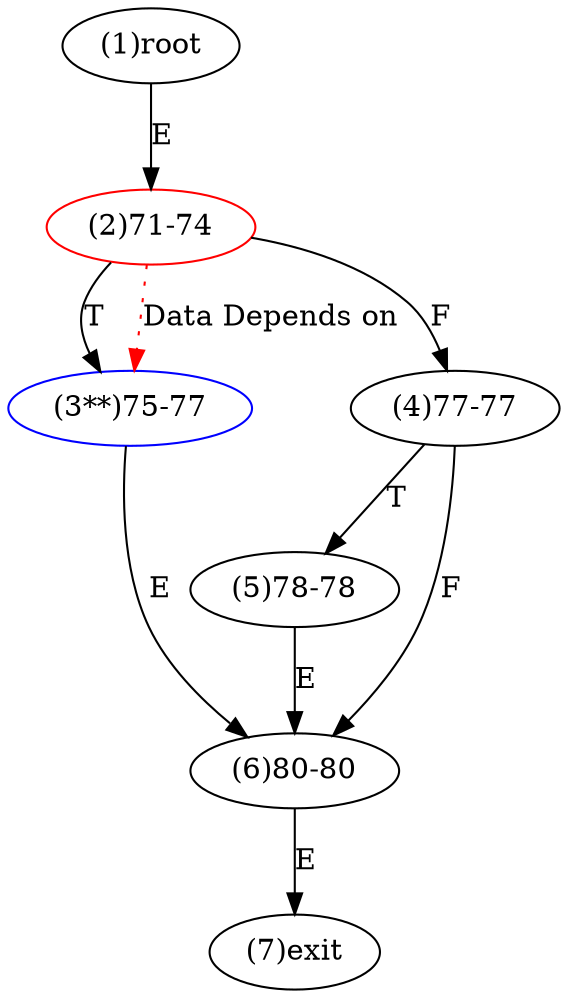 digraph "" { 
1[ label="(1)root"];
2[ label="(2)71-74",color=red];
3[ label="(3**)75-77",color=blue];
4[ label="(4)77-77"];
5[ label="(5)78-78"];
6[ label="(6)80-80"];
7[ label="(7)exit"];
1->2[ label="E"];
2->4[ label="F"];
2->3[ label="T"];
3->6[ label="E"];
4->6[ label="F"];
4->5[ label="T"];
5->6[ label="E"];
6->7[ label="E"];
2->3[ color="red" label="Data Depends on" style = dotted ];
}